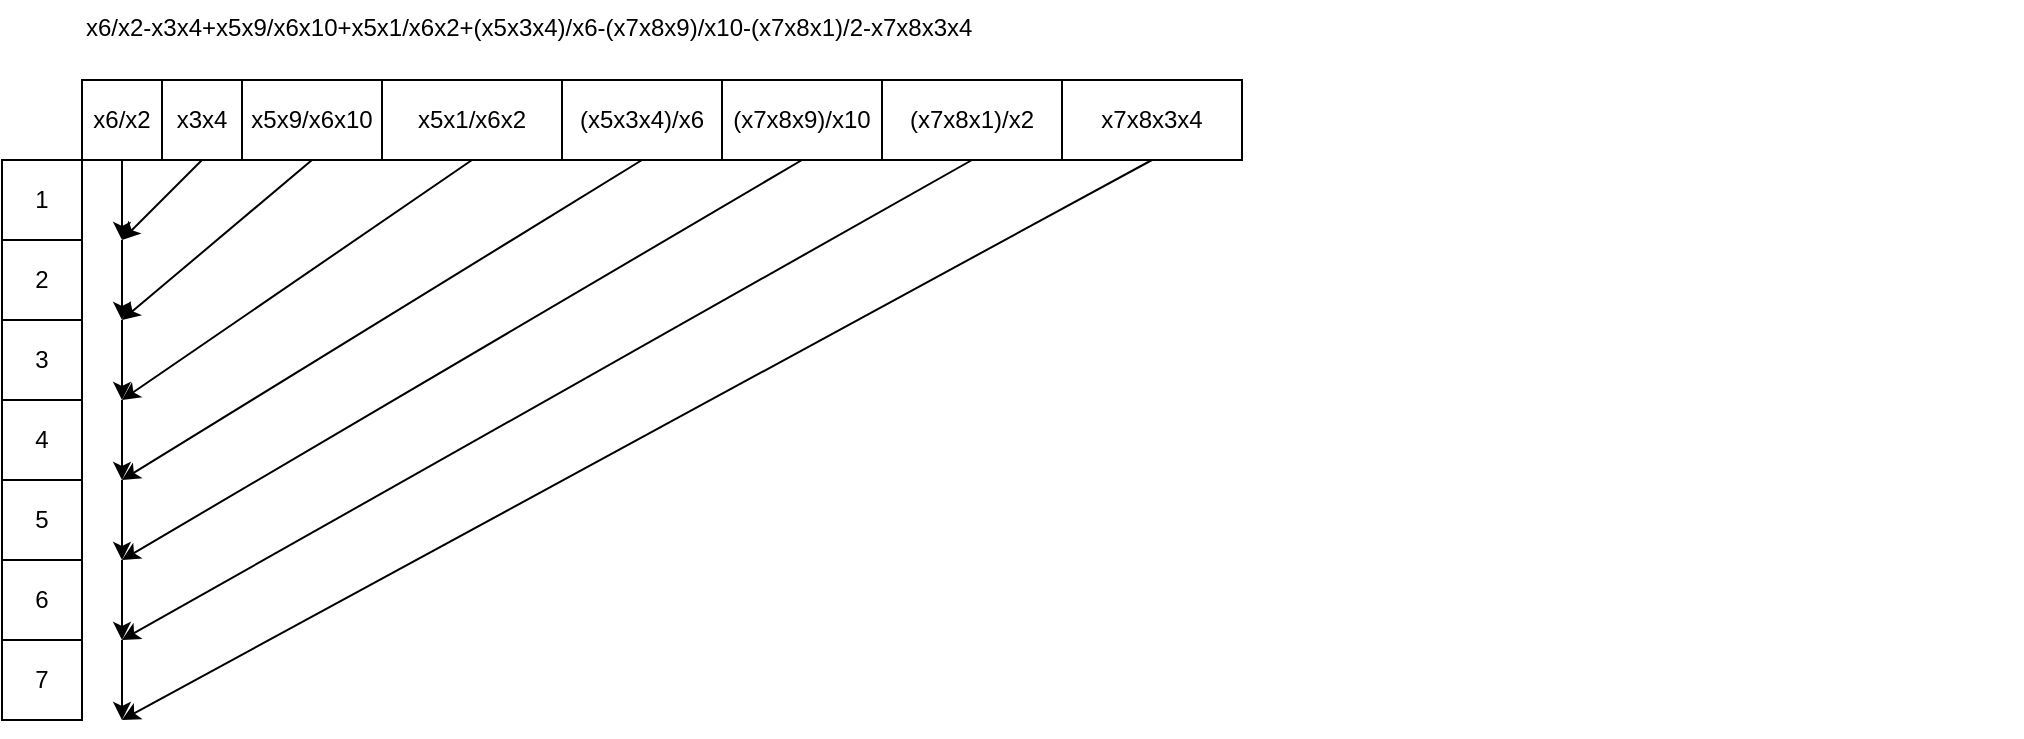 <mxfile version="26.2.14">
  <diagram name="Страница — 1" id="ocyLtRxYQ61MlFL5RtoZ">
    <mxGraphModel dx="679" dy="370" grid="1" gridSize="10" guides="0" tooltips="1" connect="1" arrows="1" fold="1" page="1" pageScale="1" pageWidth="827" pageHeight="1169" math="0" shadow="0">
      <root>
        <mxCell id="0" />
        <mxCell id="1" parent="0" />
        <mxCell id="M4VB-FK21x6pA-2J-AI8-1" value="x6/x2-x3x4+x5x9/x6x10+x5x1/x6x2+(x5x3x4)/x6-(x7x8x9)/x10-(x7x8x1)/2-x7x8x3x4" style="text;whiteSpace=wrap;" parent="1" vertex="1">
          <mxGeometry x="40" y="40" width="970" height="50" as="geometry" />
        </mxCell>
        <mxCell id="1kkDNDZ4zX2zv6BqSma4-3" style="edgeStyle=none;rounded=0;orthogonalLoop=1;jettySize=auto;html=1;exitX=0.5;exitY=1;exitDx=0;exitDy=0;" parent="1" source="M4VB-FK21x6pA-2J-AI8-2" edge="1">
          <mxGeometry relative="1" as="geometry">
            <mxPoint x="60" y="160" as="targetPoint" />
          </mxGeometry>
        </mxCell>
        <mxCell id="M4VB-FK21x6pA-2J-AI8-2" value="x6/x2" style="rounded=0;whiteSpace=wrap;html=1;" parent="1" vertex="1">
          <mxGeometry x="40" y="80" width="40" height="40" as="geometry" />
        </mxCell>
        <mxCell id="1kkDNDZ4zX2zv6BqSma4-4" style="edgeStyle=none;rounded=0;orthogonalLoop=1;jettySize=auto;html=1;exitX=0.5;exitY=1;exitDx=0;exitDy=0;" parent="1" source="M4VB-FK21x6pA-2J-AI8-6" edge="1">
          <mxGeometry relative="1" as="geometry">
            <mxPoint x="60" y="160" as="targetPoint" />
          </mxGeometry>
        </mxCell>
        <mxCell id="M4VB-FK21x6pA-2J-AI8-6" value="x3x4" style="rounded=0;whiteSpace=wrap;html=1;" parent="1" vertex="1">
          <mxGeometry x="80" y="80" width="40" height="40" as="geometry" />
        </mxCell>
        <mxCell id="1kkDNDZ4zX2zv6BqSma4-20" style="edgeStyle=none;rounded=0;orthogonalLoop=1;jettySize=auto;html=1;exitX=0.5;exitY=1;exitDx=0;exitDy=0;" parent="1" source="M4VB-FK21x6pA-2J-AI8-7" edge="1">
          <mxGeometry relative="1" as="geometry">
            <mxPoint x="60" y="200" as="targetPoint" />
          </mxGeometry>
        </mxCell>
        <mxCell id="M4VB-FK21x6pA-2J-AI8-7" value="x5x9/x6x10" style="rounded=0;whiteSpace=wrap;html=1;" parent="1" vertex="1">
          <mxGeometry x="120" y="80" width="70" height="40" as="geometry" />
        </mxCell>
        <mxCell id="1kkDNDZ4zX2zv6BqSma4-21" style="edgeStyle=none;rounded=0;orthogonalLoop=1;jettySize=auto;html=1;exitX=0.5;exitY=1;exitDx=0;exitDy=0;" parent="1" source="M4VB-FK21x6pA-2J-AI8-8" edge="1">
          <mxGeometry relative="1" as="geometry">
            <mxPoint x="60" y="240" as="targetPoint" />
          </mxGeometry>
        </mxCell>
        <mxCell id="M4VB-FK21x6pA-2J-AI8-8" value="x5x1/x6x2" style="rounded=0;whiteSpace=wrap;html=1;" parent="1" vertex="1">
          <mxGeometry x="190" y="80" width="90" height="40" as="geometry" />
        </mxCell>
        <mxCell id="1kkDNDZ4zX2zv6BqSma4-22" style="edgeStyle=none;rounded=0;orthogonalLoop=1;jettySize=auto;html=1;exitX=0.5;exitY=1;exitDx=0;exitDy=0;" parent="1" source="M4VB-FK21x6pA-2J-AI8-11" edge="1">
          <mxGeometry relative="1" as="geometry">
            <mxPoint x="60" y="280" as="targetPoint" />
          </mxGeometry>
        </mxCell>
        <mxCell id="M4VB-FK21x6pA-2J-AI8-11" value="(x5x3x4)/x6" style="rounded=0;whiteSpace=wrap;html=1;" parent="1" vertex="1">
          <mxGeometry x="280" y="80" width="80" height="40" as="geometry" />
        </mxCell>
        <mxCell id="1kkDNDZ4zX2zv6BqSma4-23" style="edgeStyle=none;rounded=0;orthogonalLoop=1;jettySize=auto;html=1;exitX=0.5;exitY=1;exitDx=0;exitDy=0;" parent="1" source="M4VB-FK21x6pA-2J-AI8-13" edge="1">
          <mxGeometry relative="1" as="geometry">
            <mxPoint x="60" y="320" as="targetPoint" />
          </mxGeometry>
        </mxCell>
        <mxCell id="M4VB-FK21x6pA-2J-AI8-13" value="(x7x8x9)/x10" style="rounded=0;whiteSpace=wrap;html=1;" parent="1" vertex="1">
          <mxGeometry x="360" y="80" width="80" height="40" as="geometry" />
        </mxCell>
        <mxCell id="M4VB-FK21x6pA-2J-AI8-16" value="1" style="rounded=0;whiteSpace=wrap;html=1;" parent="1" vertex="1">
          <mxGeometry y="120" width="40" height="40" as="geometry" />
        </mxCell>
        <mxCell id="M4VB-FK21x6pA-2J-AI8-17" value="2" style="rounded=0;whiteSpace=wrap;html=1;" parent="1" vertex="1">
          <mxGeometry y="160" width="40" height="40" as="geometry" />
        </mxCell>
        <mxCell id="M4VB-FK21x6pA-2J-AI8-18" value="3" style="rounded=0;whiteSpace=wrap;html=1;" parent="1" vertex="1">
          <mxGeometry y="200" width="40" height="40" as="geometry" />
        </mxCell>
        <mxCell id="M4VB-FK21x6pA-2J-AI8-19" value="4" style="rounded=0;whiteSpace=wrap;html=1;" parent="1" vertex="1">
          <mxGeometry y="240" width="40" height="40" as="geometry" />
        </mxCell>
        <mxCell id="M4VB-FK21x6pA-2J-AI8-20" value="5" style="rounded=0;whiteSpace=wrap;html=1;" parent="1" vertex="1">
          <mxGeometry y="280" width="40" height="40" as="geometry" />
        </mxCell>
        <mxCell id="M4VB-FK21x6pA-2J-AI8-21" value="6" style="rounded=0;whiteSpace=wrap;html=1;" parent="1" vertex="1">
          <mxGeometry y="320" width="40" height="40" as="geometry" />
        </mxCell>
        <mxCell id="M4VB-FK21x6pA-2J-AI8-22" value="7" style="rounded=0;whiteSpace=wrap;html=1;" parent="1" vertex="1">
          <mxGeometry y="360" width="40" height="40" as="geometry" />
        </mxCell>
        <mxCell id="1kkDNDZ4zX2zv6BqSma4-24" style="edgeStyle=none;rounded=0;orthogonalLoop=1;jettySize=auto;html=1;exitX=0.5;exitY=1;exitDx=0;exitDy=0;" parent="1" source="1kkDNDZ4zX2zv6BqSma4-11" edge="1">
          <mxGeometry relative="1" as="geometry">
            <mxPoint x="60" y="360" as="targetPoint" />
          </mxGeometry>
        </mxCell>
        <mxCell id="1kkDNDZ4zX2zv6BqSma4-11" value="(x7x8x1)/x2" style="rounded=0;whiteSpace=wrap;html=1;" parent="1" vertex="1">
          <mxGeometry x="440" y="80" width="90" height="40" as="geometry" />
        </mxCell>
        <mxCell id="1kkDNDZ4zX2zv6BqSma4-25" style="edgeStyle=none;rounded=0;orthogonalLoop=1;jettySize=auto;html=1;exitX=0.5;exitY=1;exitDx=0;exitDy=0;" parent="1" source="1kkDNDZ4zX2zv6BqSma4-12" edge="1">
          <mxGeometry relative="1" as="geometry">
            <mxPoint x="60" y="400" as="targetPoint" />
          </mxGeometry>
        </mxCell>
        <mxCell id="1kkDNDZ4zX2zv6BqSma4-12" value="x7x8x3x4" style="rounded=0;whiteSpace=wrap;html=1;" parent="1" vertex="1">
          <mxGeometry x="530" y="80" width="90" height="40" as="geometry" />
        </mxCell>
        <mxCell id="1kkDNDZ4zX2zv6BqSma4-13" value="" style="endArrow=classic;html=1;rounded=0;" parent="1" edge="1">
          <mxGeometry width="50" height="50" relative="1" as="geometry">
            <mxPoint x="60" y="160" as="sourcePoint" />
            <mxPoint x="60" y="200" as="targetPoint" />
          </mxGeometry>
        </mxCell>
        <mxCell id="1kkDNDZ4zX2zv6BqSma4-14" value="" style="endArrow=classic;html=1;rounded=0;" parent="1" edge="1">
          <mxGeometry width="50" height="50" relative="1" as="geometry">
            <mxPoint x="60" y="200" as="sourcePoint" />
            <mxPoint x="60" y="240" as="targetPoint" />
          </mxGeometry>
        </mxCell>
        <mxCell id="1kkDNDZ4zX2zv6BqSma4-15" value="" style="endArrow=classic;html=1;rounded=0;" parent="1" edge="1">
          <mxGeometry width="50" height="50" relative="1" as="geometry">
            <mxPoint x="60" y="240" as="sourcePoint" />
            <mxPoint x="60" y="280" as="targetPoint" />
          </mxGeometry>
        </mxCell>
        <mxCell id="1kkDNDZ4zX2zv6BqSma4-16" value="" style="endArrow=classic;html=1;rounded=0;" parent="1" edge="1">
          <mxGeometry width="50" height="50" relative="1" as="geometry">
            <mxPoint x="60" y="280" as="sourcePoint" />
            <mxPoint x="60" y="320" as="targetPoint" />
          </mxGeometry>
        </mxCell>
        <mxCell id="1kkDNDZ4zX2zv6BqSma4-17" value="" style="endArrow=classic;html=1;rounded=0;" parent="1" edge="1">
          <mxGeometry width="50" height="50" relative="1" as="geometry">
            <mxPoint x="60" y="320" as="sourcePoint" />
            <mxPoint x="60" y="360" as="targetPoint" />
          </mxGeometry>
        </mxCell>
        <mxCell id="1kkDNDZ4zX2zv6BqSma4-18" value="" style="endArrow=classic;html=1;rounded=0;" parent="1" edge="1">
          <mxGeometry width="50" height="50" relative="1" as="geometry">
            <mxPoint x="60" y="360" as="sourcePoint" />
            <mxPoint x="60" y="400" as="targetPoint" />
          </mxGeometry>
        </mxCell>
      </root>
    </mxGraphModel>
  </diagram>
</mxfile>
